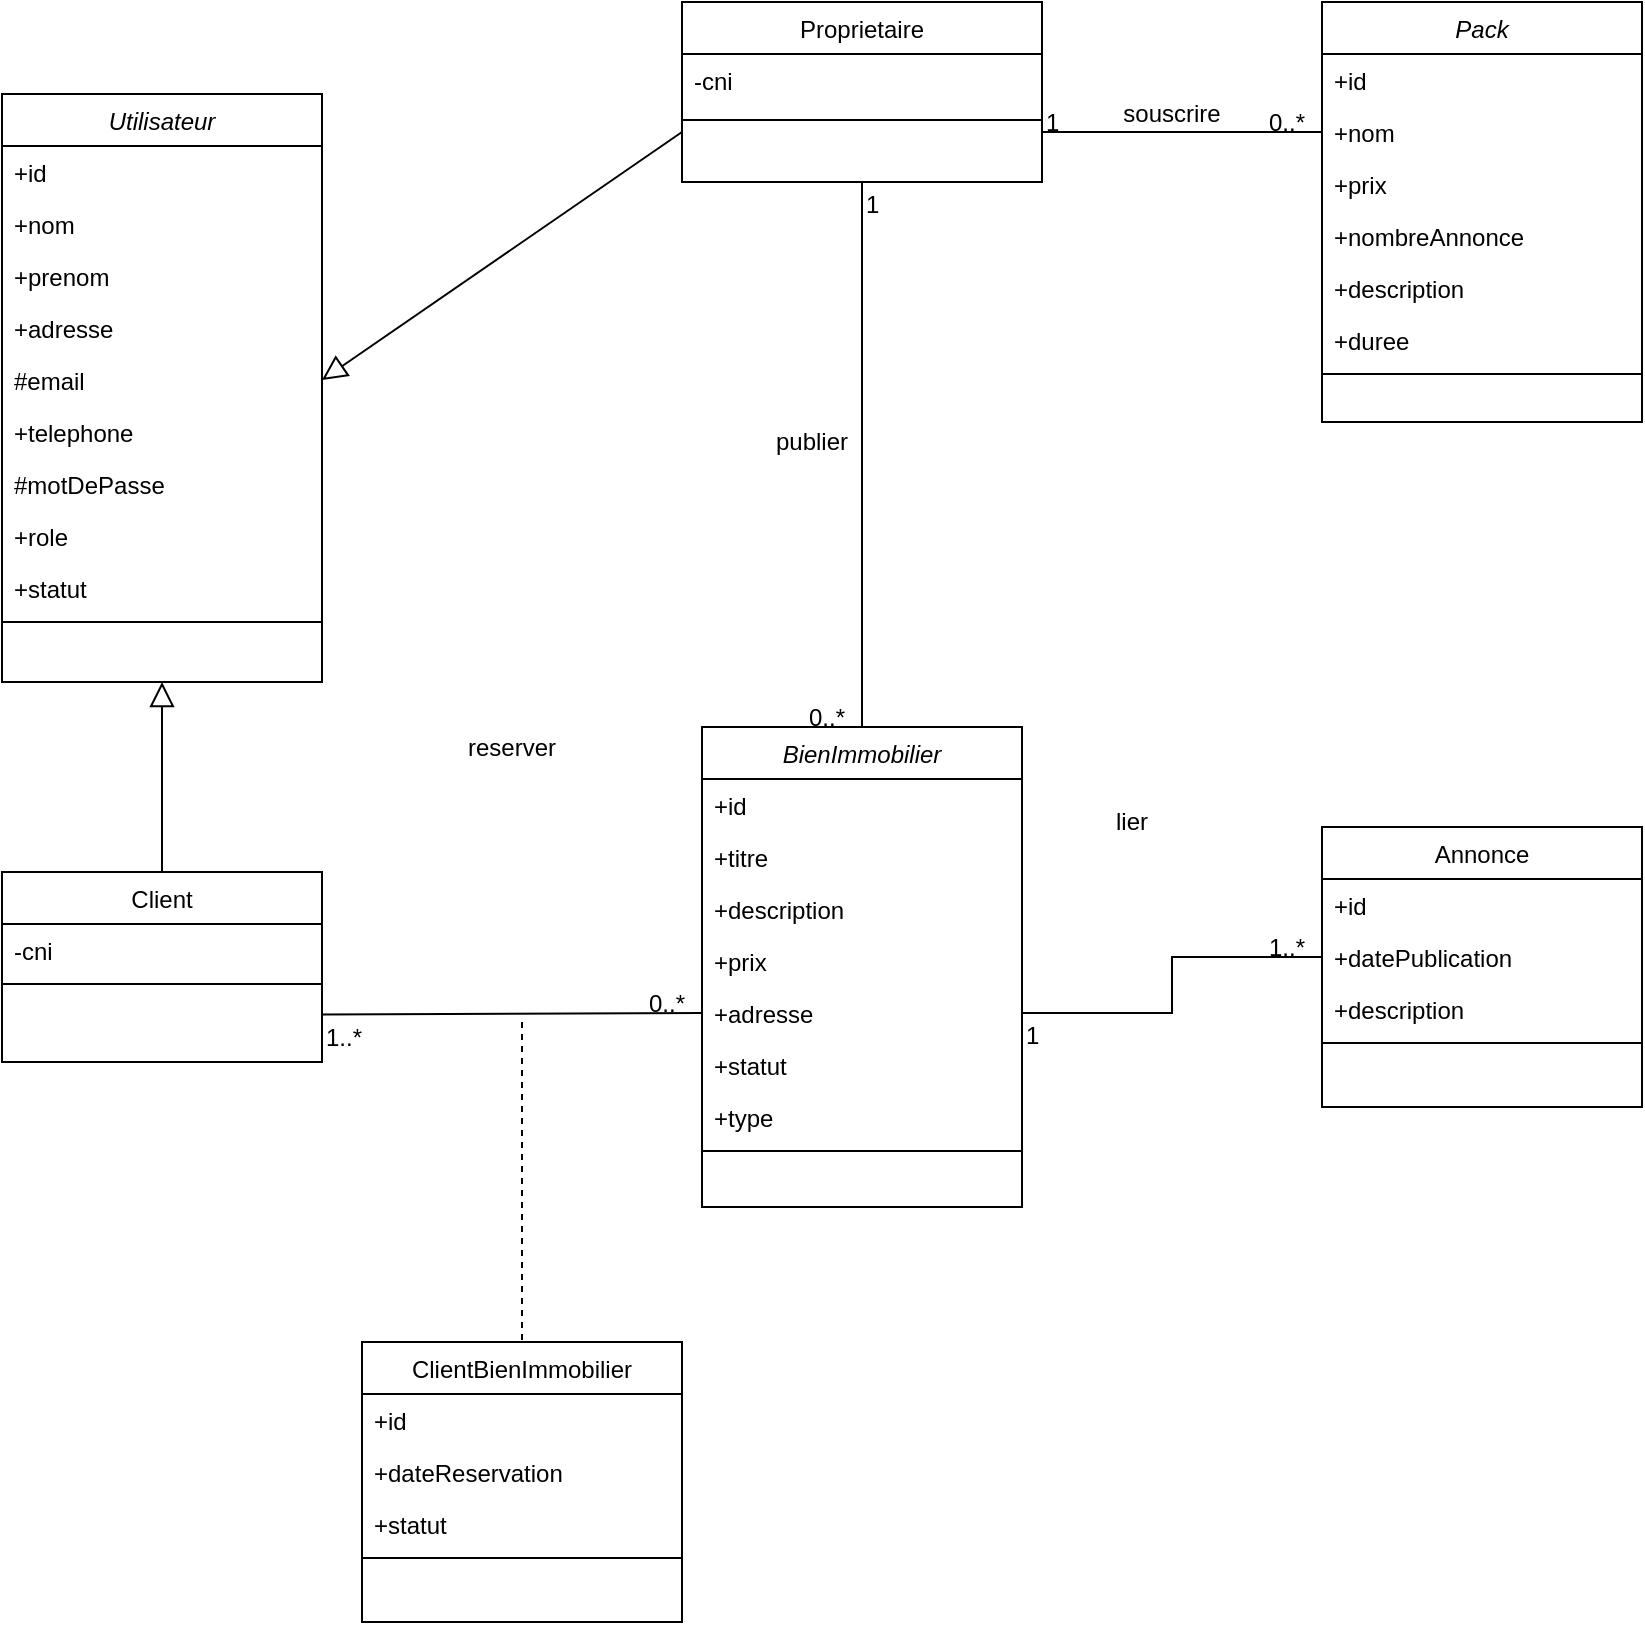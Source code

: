 <mxfile version="25.0.3">
  <diagram name="Page-1" id="t_hD77MALGRrmFzOyVO3">
    <mxGraphModel dx="1436" dy="714" grid="1" gridSize="10" guides="1" tooltips="1" connect="1" arrows="1" fold="1" page="1" pageScale="1" pageWidth="827" pageHeight="1169" math="0" shadow="0">
      <root>
        <mxCell id="0" />
        <mxCell id="1" parent="0" />
        <mxCell id="FBpg7KX4n1Z7LLz9qoYs-1" value="Utilisateur" style="swimlane;fontStyle=2;align=center;verticalAlign=top;childLayout=stackLayout;horizontal=1;startSize=26;horizontalStack=0;resizeParent=1;resizeLast=0;collapsible=1;marginBottom=0;rounded=0;shadow=0;strokeWidth=1;" vertex="1" parent="1">
          <mxGeometry x="100" y="186" width="160" height="294" as="geometry">
            <mxRectangle x="230" y="140" width="160" height="26" as="alternateBounds" />
          </mxGeometry>
        </mxCell>
        <mxCell id="FBpg7KX4n1Z7LLz9qoYs-2" value="+id" style="text;align=left;verticalAlign=top;spacingLeft=4;spacingRight=4;overflow=hidden;rotatable=0;points=[[0,0.5],[1,0.5]];portConstraint=eastwest;" vertex="1" parent="FBpg7KX4n1Z7LLz9qoYs-1">
          <mxGeometry y="26" width="160" height="26" as="geometry" />
        </mxCell>
        <mxCell id="FBpg7KX4n1Z7LLz9qoYs-3" value="+nom&#xa;" style="text;align=left;verticalAlign=top;spacingLeft=4;spacingRight=4;overflow=hidden;rotatable=0;points=[[0,0.5],[1,0.5]];portConstraint=eastwest;rounded=0;shadow=0;html=0;" vertex="1" parent="FBpg7KX4n1Z7LLz9qoYs-1">
          <mxGeometry y="52" width="160" height="26" as="geometry" />
        </mxCell>
        <mxCell id="FBpg7KX4n1Z7LLz9qoYs-34" value="+prenom" style="text;align=left;verticalAlign=top;spacingLeft=4;spacingRight=4;overflow=hidden;rotatable=0;points=[[0,0.5],[1,0.5]];portConstraint=eastwest;rounded=0;shadow=0;html=0;" vertex="1" parent="FBpg7KX4n1Z7LLz9qoYs-1">
          <mxGeometry y="78" width="160" height="26" as="geometry" />
        </mxCell>
        <mxCell id="FBpg7KX4n1Z7LLz9qoYs-4" value="+adresse" style="text;align=left;verticalAlign=top;spacingLeft=4;spacingRight=4;overflow=hidden;rotatable=0;points=[[0,0.5],[1,0.5]];portConstraint=eastwest;rounded=0;shadow=0;html=0;" vertex="1" parent="FBpg7KX4n1Z7LLz9qoYs-1">
          <mxGeometry y="104" width="160" height="26" as="geometry" />
        </mxCell>
        <mxCell id="FBpg7KX4n1Z7LLz9qoYs-39" value="#email" style="text;align=left;verticalAlign=top;spacingLeft=4;spacingRight=4;overflow=hidden;rotatable=0;points=[[0,0.5],[1,0.5]];portConstraint=eastwest;rounded=0;shadow=0;html=0;" vertex="1" parent="FBpg7KX4n1Z7LLz9qoYs-1">
          <mxGeometry y="130" width="160" height="26" as="geometry" />
        </mxCell>
        <mxCell id="FBpg7KX4n1Z7LLz9qoYs-36" value="+telephone" style="text;align=left;verticalAlign=top;spacingLeft=4;spacingRight=4;overflow=hidden;rotatable=0;points=[[0,0.5],[1,0.5]];portConstraint=eastwest;rounded=0;shadow=0;html=0;" vertex="1" parent="FBpg7KX4n1Z7LLz9qoYs-1">
          <mxGeometry y="156" width="160" height="26" as="geometry" />
        </mxCell>
        <mxCell id="FBpg7KX4n1Z7LLz9qoYs-35" value="#motDePasse" style="text;align=left;verticalAlign=top;spacingLeft=4;spacingRight=4;overflow=hidden;rotatable=0;points=[[0,0.5],[1,0.5]];portConstraint=eastwest;rounded=0;shadow=0;html=0;" vertex="1" parent="FBpg7KX4n1Z7LLz9qoYs-1">
          <mxGeometry y="182" width="160" height="26" as="geometry" />
        </mxCell>
        <mxCell id="FBpg7KX4n1Z7LLz9qoYs-38" value="+role" style="text;align=left;verticalAlign=top;spacingLeft=4;spacingRight=4;overflow=hidden;rotatable=0;points=[[0,0.5],[1,0.5]];portConstraint=eastwest;rounded=0;shadow=0;html=0;" vertex="1" parent="FBpg7KX4n1Z7LLz9qoYs-1">
          <mxGeometry y="208" width="160" height="26" as="geometry" />
        </mxCell>
        <mxCell id="FBpg7KX4n1Z7LLz9qoYs-33" value="+statut" style="text;align=left;verticalAlign=top;spacingLeft=4;spacingRight=4;overflow=hidden;rotatable=0;points=[[0,0.5],[1,0.5]];portConstraint=eastwest;rounded=0;shadow=0;html=0;" vertex="1" parent="FBpg7KX4n1Z7LLz9qoYs-1">
          <mxGeometry y="234" width="160" height="26" as="geometry" />
        </mxCell>
        <mxCell id="FBpg7KX4n1Z7LLz9qoYs-5" value="" style="line;html=1;strokeWidth=1;align=left;verticalAlign=middle;spacingTop=-1;spacingLeft=3;spacingRight=3;rotatable=0;labelPosition=right;points=[];portConstraint=eastwest;" vertex="1" parent="FBpg7KX4n1Z7LLz9qoYs-1">
          <mxGeometry y="260" width="160" height="8" as="geometry" />
        </mxCell>
        <mxCell id="FBpg7KX4n1Z7LLz9qoYs-18" value="Proprietaire" style="swimlane;fontStyle=0;align=center;verticalAlign=top;childLayout=stackLayout;horizontal=1;startSize=26;horizontalStack=0;resizeParent=1;resizeLast=0;collapsible=1;marginBottom=0;rounded=0;shadow=0;strokeWidth=1;" vertex="1" parent="1">
          <mxGeometry x="440" y="140" width="180" height="90" as="geometry">
            <mxRectangle x="550" y="140" width="160" height="26" as="alternateBounds" />
          </mxGeometry>
        </mxCell>
        <mxCell id="FBpg7KX4n1Z7LLz9qoYs-19" value="-cni" style="text;align=left;verticalAlign=top;spacingLeft=4;spacingRight=4;overflow=hidden;rotatable=0;points=[[0,0.5],[1,0.5]];portConstraint=eastwest;" vertex="1" parent="FBpg7KX4n1Z7LLz9qoYs-18">
          <mxGeometry y="26" width="180" height="26" as="geometry" />
        </mxCell>
        <mxCell id="FBpg7KX4n1Z7LLz9qoYs-24" value="" style="line;html=1;strokeWidth=1;align=left;verticalAlign=middle;spacingTop=-1;spacingLeft=3;spacingRight=3;rotatable=0;labelPosition=right;points=[];portConstraint=eastwest;" vertex="1" parent="FBpg7KX4n1Z7LLz9qoYs-18">
          <mxGeometry y="52" width="180" height="14" as="geometry" />
        </mxCell>
        <mxCell id="FBpg7KX4n1Z7LLz9qoYs-27" value="" style="endArrow=none;shadow=0;strokeWidth=1;rounded=0;endFill=0;exitX=1;exitY=0.5;exitDx=0;exitDy=0;entryX=0;entryY=0.5;entryDx=0;entryDy=0;edgeStyle=elbowEdgeStyle;" edge="1" parent="1" target="FBpg7KX4n1Z7LLz9qoYs-46">
          <mxGeometry x="0.5" y="41" relative="1" as="geometry">
            <mxPoint x="620" y="205" as="sourcePoint" />
            <mxPoint x="626" y="300" as="targetPoint" />
            <mxPoint x="-40" y="32" as="offset" />
          </mxGeometry>
        </mxCell>
        <mxCell id="FBpg7KX4n1Z7LLz9qoYs-28" value="1" style="resizable=0;align=left;verticalAlign=bottom;labelBackgroundColor=none;fontSize=12;" connectable="0" vertex="1" parent="FBpg7KX4n1Z7LLz9qoYs-27">
          <mxGeometry x="-1" relative="1" as="geometry">
            <mxPoint y="4" as="offset" />
          </mxGeometry>
        </mxCell>
        <mxCell id="FBpg7KX4n1Z7LLz9qoYs-29" value="0..*" style="resizable=0;align=right;verticalAlign=bottom;labelBackgroundColor=none;fontSize=12;" connectable="0" vertex="1" parent="FBpg7KX4n1Z7LLz9qoYs-27">
          <mxGeometry x="1" relative="1" as="geometry">
            <mxPoint x="-7" y="4" as="offset" />
          </mxGeometry>
        </mxCell>
        <mxCell id="FBpg7KX4n1Z7LLz9qoYs-40" value="Client" style="swimlane;fontStyle=0;align=center;verticalAlign=top;childLayout=stackLayout;horizontal=1;startSize=26;horizontalStack=0;resizeParent=1;resizeLast=0;collapsible=1;marginBottom=0;rounded=0;shadow=0;strokeWidth=1;" vertex="1" parent="1">
          <mxGeometry x="100" y="575" width="160" height="95" as="geometry">
            <mxRectangle x="550" y="140" width="160" height="26" as="alternateBounds" />
          </mxGeometry>
        </mxCell>
        <mxCell id="FBpg7KX4n1Z7LLz9qoYs-41" value="-cni" style="text;align=left;verticalAlign=top;spacingLeft=4;spacingRight=4;overflow=hidden;rotatable=0;points=[[0,0.5],[1,0.5]];portConstraint=eastwest;" vertex="1" parent="FBpg7KX4n1Z7LLz9qoYs-40">
          <mxGeometry y="26" width="160" height="26" as="geometry" />
        </mxCell>
        <mxCell id="FBpg7KX4n1Z7LLz9qoYs-43" value="" style="line;html=1;strokeWidth=1;align=left;verticalAlign=middle;spacingTop=-1;spacingLeft=3;spacingRight=3;rotatable=0;labelPosition=right;points=[];portConstraint=eastwest;" vertex="1" parent="FBpg7KX4n1Z7LLz9qoYs-40">
          <mxGeometry y="52" width="160" height="8" as="geometry" />
        </mxCell>
        <mxCell id="FBpg7KX4n1Z7LLz9qoYs-44" value="Pack" style="swimlane;fontStyle=2;align=center;verticalAlign=top;childLayout=stackLayout;horizontal=1;startSize=26;horizontalStack=0;resizeParent=1;resizeLast=0;collapsible=1;marginBottom=0;rounded=0;shadow=0;strokeWidth=1;" vertex="1" parent="1">
          <mxGeometry x="760" y="140" width="160" height="210" as="geometry">
            <mxRectangle x="230" y="140" width="160" height="26" as="alternateBounds" />
          </mxGeometry>
        </mxCell>
        <mxCell id="FBpg7KX4n1Z7LLz9qoYs-45" value="+id" style="text;align=left;verticalAlign=top;spacingLeft=4;spacingRight=4;overflow=hidden;rotatable=0;points=[[0,0.5],[1,0.5]];portConstraint=eastwest;" vertex="1" parent="FBpg7KX4n1Z7LLz9qoYs-44">
          <mxGeometry y="26" width="160" height="26" as="geometry" />
        </mxCell>
        <mxCell id="FBpg7KX4n1Z7LLz9qoYs-46" value="+nom&#xa;" style="text;align=left;verticalAlign=top;spacingLeft=4;spacingRight=4;overflow=hidden;rotatable=0;points=[[0,0.5],[1,0.5]];portConstraint=eastwest;rounded=0;shadow=0;html=0;" vertex="1" parent="FBpg7KX4n1Z7LLz9qoYs-44">
          <mxGeometry y="52" width="160" height="26" as="geometry" />
        </mxCell>
        <mxCell id="FBpg7KX4n1Z7LLz9qoYs-47" value="+prix" style="text;align=left;verticalAlign=top;spacingLeft=4;spacingRight=4;overflow=hidden;rotatable=0;points=[[0,0.5],[1,0.5]];portConstraint=eastwest;rounded=0;shadow=0;html=0;" vertex="1" parent="FBpg7KX4n1Z7LLz9qoYs-44">
          <mxGeometry y="78" width="160" height="26" as="geometry" />
        </mxCell>
        <mxCell id="FBpg7KX4n1Z7LLz9qoYs-48" value="+nombreAnnonce" style="text;align=left;verticalAlign=top;spacingLeft=4;spacingRight=4;overflow=hidden;rotatable=0;points=[[0,0.5],[1,0.5]];portConstraint=eastwest;rounded=0;shadow=0;html=0;" vertex="1" parent="FBpg7KX4n1Z7LLz9qoYs-44">
          <mxGeometry y="104" width="160" height="26" as="geometry" />
        </mxCell>
        <mxCell id="FBpg7KX4n1Z7LLz9qoYs-49" value="+description" style="text;align=left;verticalAlign=top;spacingLeft=4;spacingRight=4;overflow=hidden;rotatable=0;points=[[0,0.5],[1,0.5]];portConstraint=eastwest;rounded=0;shadow=0;html=0;" vertex="1" parent="FBpg7KX4n1Z7LLz9qoYs-44">
          <mxGeometry y="130" width="160" height="26" as="geometry" />
        </mxCell>
        <mxCell id="FBpg7KX4n1Z7LLz9qoYs-50" value="+duree" style="text;align=left;verticalAlign=top;spacingLeft=4;spacingRight=4;overflow=hidden;rotatable=0;points=[[0,0.5],[1,0.5]];portConstraint=eastwest;rounded=0;shadow=0;html=0;" vertex="1" parent="FBpg7KX4n1Z7LLz9qoYs-44">
          <mxGeometry y="156" width="160" height="26" as="geometry" />
        </mxCell>
        <mxCell id="FBpg7KX4n1Z7LLz9qoYs-54" value="" style="line;html=1;strokeWidth=1;align=left;verticalAlign=middle;spacingTop=-1;spacingLeft=3;spacingRight=3;rotatable=0;labelPosition=right;points=[];portConstraint=eastwest;" vertex="1" parent="FBpg7KX4n1Z7LLz9qoYs-44">
          <mxGeometry y="182" width="160" height="8" as="geometry" />
        </mxCell>
        <mxCell id="FBpg7KX4n1Z7LLz9qoYs-55" value="BienImmobilier" style="swimlane;fontStyle=2;align=center;verticalAlign=top;childLayout=stackLayout;horizontal=1;startSize=26;horizontalStack=0;resizeParent=1;resizeLast=0;collapsible=1;marginBottom=0;rounded=0;shadow=0;strokeWidth=1;" vertex="1" parent="1">
          <mxGeometry x="450" y="502.5" width="160" height="240" as="geometry">
            <mxRectangle x="230" y="140" width="160" height="26" as="alternateBounds" />
          </mxGeometry>
        </mxCell>
        <mxCell id="FBpg7KX4n1Z7LLz9qoYs-56" value="+id" style="text;align=left;verticalAlign=top;spacingLeft=4;spacingRight=4;overflow=hidden;rotatable=0;points=[[0,0.5],[1,0.5]];portConstraint=eastwest;" vertex="1" parent="FBpg7KX4n1Z7LLz9qoYs-55">
          <mxGeometry y="26" width="160" height="26" as="geometry" />
        </mxCell>
        <mxCell id="FBpg7KX4n1Z7LLz9qoYs-57" value="+titre" style="text;align=left;verticalAlign=top;spacingLeft=4;spacingRight=4;overflow=hidden;rotatable=0;points=[[0,0.5],[1,0.5]];portConstraint=eastwest;rounded=0;shadow=0;html=0;" vertex="1" parent="FBpg7KX4n1Z7LLz9qoYs-55">
          <mxGeometry y="52" width="160" height="26" as="geometry" />
        </mxCell>
        <mxCell id="FBpg7KX4n1Z7LLz9qoYs-60" value="+description" style="text;align=left;verticalAlign=top;spacingLeft=4;spacingRight=4;overflow=hidden;rotatable=0;points=[[0,0.5],[1,0.5]];portConstraint=eastwest;rounded=0;shadow=0;html=0;" vertex="1" parent="FBpg7KX4n1Z7LLz9qoYs-55">
          <mxGeometry y="78" width="160" height="26" as="geometry" />
        </mxCell>
        <mxCell id="FBpg7KX4n1Z7LLz9qoYs-58" value="+prix" style="text;align=left;verticalAlign=top;spacingLeft=4;spacingRight=4;overflow=hidden;rotatable=0;points=[[0,0.5],[1,0.5]];portConstraint=eastwest;rounded=0;shadow=0;html=0;" vertex="1" parent="FBpg7KX4n1Z7LLz9qoYs-55">
          <mxGeometry y="104" width="160" height="26" as="geometry" />
        </mxCell>
        <mxCell id="FBpg7KX4n1Z7LLz9qoYs-59" value="+adresse" style="text;align=left;verticalAlign=top;spacingLeft=4;spacingRight=4;overflow=hidden;rotatable=0;points=[[0,0.5],[1,0.5]];portConstraint=eastwest;rounded=0;shadow=0;html=0;" vertex="1" parent="FBpg7KX4n1Z7LLz9qoYs-55">
          <mxGeometry y="130" width="160" height="26" as="geometry" />
        </mxCell>
        <mxCell id="FBpg7KX4n1Z7LLz9qoYs-61" value="+statut" style="text;align=left;verticalAlign=top;spacingLeft=4;spacingRight=4;overflow=hidden;rotatable=0;points=[[0,0.5],[1,0.5]];portConstraint=eastwest;rounded=0;shadow=0;html=0;" vertex="1" parent="FBpg7KX4n1Z7LLz9qoYs-55">
          <mxGeometry y="156" width="160" height="26" as="geometry" />
        </mxCell>
        <mxCell id="FBpg7KX4n1Z7LLz9qoYs-65" value="+type" style="text;align=left;verticalAlign=top;spacingLeft=4;spacingRight=4;overflow=hidden;rotatable=0;points=[[0,0.5],[1,0.5]];portConstraint=eastwest;rounded=0;shadow=0;html=0;" vertex="1" parent="FBpg7KX4n1Z7LLz9qoYs-55">
          <mxGeometry y="182" width="160" height="26" as="geometry" />
        </mxCell>
        <mxCell id="FBpg7KX4n1Z7LLz9qoYs-62" value="" style="line;html=1;strokeWidth=1;align=left;verticalAlign=middle;spacingTop=-1;spacingLeft=3;spacingRight=3;rotatable=0;labelPosition=right;points=[];portConstraint=eastwest;" vertex="1" parent="FBpg7KX4n1Z7LLz9qoYs-55">
          <mxGeometry y="208" width="160" height="8" as="geometry" />
        </mxCell>
        <mxCell id="FBpg7KX4n1Z7LLz9qoYs-66" value="ClientBienImmobilier" style="swimlane;fontStyle=0;align=center;verticalAlign=top;childLayout=stackLayout;horizontal=1;startSize=26;horizontalStack=0;resizeParent=1;resizeLast=0;collapsible=1;marginBottom=0;rounded=0;shadow=0;strokeWidth=1;" vertex="1" parent="1">
          <mxGeometry x="280" y="810" width="160" height="140" as="geometry">
            <mxRectangle x="550" y="140" width="160" height="26" as="alternateBounds" />
          </mxGeometry>
        </mxCell>
        <mxCell id="FBpg7KX4n1Z7LLz9qoYs-67" value="+id" style="text;align=left;verticalAlign=top;spacingLeft=4;spacingRight=4;overflow=hidden;rotatable=0;points=[[0,0.5],[1,0.5]];portConstraint=eastwest;" vertex="1" parent="FBpg7KX4n1Z7LLz9qoYs-66">
          <mxGeometry y="26" width="160" height="26" as="geometry" />
        </mxCell>
        <mxCell id="FBpg7KX4n1Z7LLz9qoYs-70" value="+dateReservation" style="text;align=left;verticalAlign=top;spacingLeft=4;spacingRight=4;overflow=hidden;rotatable=0;points=[[0,0.5],[1,0.5]];portConstraint=eastwest;rounded=0;shadow=0;html=0;" vertex="1" parent="FBpg7KX4n1Z7LLz9qoYs-66">
          <mxGeometry y="52" width="160" height="26" as="geometry" />
        </mxCell>
        <mxCell id="FBpg7KX4n1Z7LLz9qoYs-68" value="+statut" style="text;align=left;verticalAlign=top;spacingLeft=4;spacingRight=4;overflow=hidden;rotatable=0;points=[[0,0.5],[1,0.5]];portConstraint=eastwest;rounded=0;shadow=0;html=0;" vertex="1" parent="FBpg7KX4n1Z7LLz9qoYs-66">
          <mxGeometry y="78" width="160" height="26" as="geometry" />
        </mxCell>
        <mxCell id="FBpg7KX4n1Z7LLz9qoYs-69" value="" style="line;html=1;strokeWidth=1;align=left;verticalAlign=middle;spacingTop=-1;spacingLeft=3;spacingRight=3;rotatable=0;labelPosition=right;points=[];portConstraint=eastwest;" vertex="1" parent="FBpg7KX4n1Z7LLz9qoYs-66">
          <mxGeometry y="104" width="160" height="8" as="geometry" />
        </mxCell>
        <mxCell id="FBpg7KX4n1Z7LLz9qoYs-71" value="Annonce" style="swimlane;fontStyle=0;align=center;verticalAlign=top;childLayout=stackLayout;horizontal=1;startSize=26;horizontalStack=0;resizeParent=1;resizeLast=0;collapsible=1;marginBottom=0;rounded=0;shadow=0;strokeWidth=1;" vertex="1" parent="1">
          <mxGeometry x="760" y="552.5" width="160" height="140" as="geometry">
            <mxRectangle x="550" y="140" width="160" height="26" as="alternateBounds" />
          </mxGeometry>
        </mxCell>
        <mxCell id="FBpg7KX4n1Z7LLz9qoYs-72" value="+id" style="text;align=left;verticalAlign=top;spacingLeft=4;spacingRight=4;overflow=hidden;rotatable=0;points=[[0,0.5],[1,0.5]];portConstraint=eastwest;" vertex="1" parent="FBpg7KX4n1Z7LLz9qoYs-71">
          <mxGeometry y="26" width="160" height="26" as="geometry" />
        </mxCell>
        <mxCell id="FBpg7KX4n1Z7LLz9qoYs-73" value="+datePublication" style="text;align=left;verticalAlign=top;spacingLeft=4;spacingRight=4;overflow=hidden;rotatable=0;points=[[0,0.5],[1,0.5]];portConstraint=eastwest;rounded=0;shadow=0;html=0;" vertex="1" parent="FBpg7KX4n1Z7LLz9qoYs-71">
          <mxGeometry y="52" width="160" height="26" as="geometry" />
        </mxCell>
        <mxCell id="FBpg7KX4n1Z7LLz9qoYs-74" value="+description" style="text;align=left;verticalAlign=top;spacingLeft=4;spacingRight=4;overflow=hidden;rotatable=0;points=[[0,0.5],[1,0.5]];portConstraint=eastwest;rounded=0;shadow=0;html=0;" vertex="1" parent="FBpg7KX4n1Z7LLz9qoYs-71">
          <mxGeometry y="78" width="160" height="26" as="geometry" />
        </mxCell>
        <mxCell id="FBpg7KX4n1Z7LLz9qoYs-75" value="" style="line;html=1;strokeWidth=1;align=left;verticalAlign=middle;spacingTop=-1;spacingLeft=3;spacingRight=3;rotatable=0;labelPosition=right;points=[];portConstraint=eastwest;" vertex="1" parent="FBpg7KX4n1Z7LLz9qoYs-71">
          <mxGeometry y="104" width="160" height="8" as="geometry" />
        </mxCell>
        <mxCell id="FBpg7KX4n1Z7LLz9qoYs-76" value="" style="endArrow=block;endSize=10;endFill=0;shadow=0;strokeWidth=1;rounded=0;elbow=vertical;exitX=0.5;exitY=0;exitDx=0;exitDy=0;entryX=0.5;entryY=1;entryDx=0;entryDy=0;" edge="1" parent="1" source="FBpg7KX4n1Z7LLz9qoYs-40" target="FBpg7KX4n1Z7LLz9qoYs-1">
          <mxGeometry width="160" relative="1" as="geometry">
            <mxPoint x="300" y="550" as="sourcePoint" />
            <mxPoint x="300" y="480" as="targetPoint" />
          </mxGeometry>
        </mxCell>
        <mxCell id="FBpg7KX4n1Z7LLz9qoYs-77" value="" style="endArrow=block;endSize=10;endFill=0;shadow=0;strokeWidth=1;rounded=0;elbow=vertical;entryX=1;entryY=0.5;entryDx=0;entryDy=0;exitX=0;exitY=0.5;exitDx=0;exitDy=0;" edge="1" parent="1" target="FBpg7KX4n1Z7LLz9qoYs-39">
          <mxGeometry width="160" relative="1" as="geometry">
            <mxPoint x="440" y="205" as="sourcePoint" />
            <mxPoint x="390" y="290" as="targetPoint" />
          </mxGeometry>
        </mxCell>
        <mxCell id="FBpg7KX4n1Z7LLz9qoYs-83" value="&lt;font style=&quot;vertical-align: inherit;&quot;&gt;&lt;font style=&quot;vertical-align: inherit;&quot;&gt;souscrire&lt;/font&gt;&lt;/font&gt;" style="text;html=1;align=center;verticalAlign=middle;whiteSpace=wrap;rounded=0;" vertex="1" parent="1">
          <mxGeometry x="660" y="186" width="50" height="20" as="geometry" />
        </mxCell>
        <mxCell id="FBpg7KX4n1Z7LLz9qoYs-91" value="" style="endArrow=none;shadow=0;strokeWidth=1;rounded=0;endFill=0;entryX=0.5;entryY=0;entryDx=0;entryDy=0;exitX=0.5;exitY=1;exitDx=0;exitDy=0;" edge="1" parent="1" source="FBpg7KX4n1Z7LLz9qoYs-18" target="FBpg7KX4n1Z7LLz9qoYs-55">
          <mxGeometry x="0.5" y="41" relative="1" as="geometry">
            <mxPoint x="459.58" y="250" as="sourcePoint" />
            <mxPoint x="459.58" y="340" as="targetPoint" />
            <mxPoint x="-40" y="32" as="offset" />
          </mxGeometry>
        </mxCell>
        <mxCell id="FBpg7KX4n1Z7LLz9qoYs-92" value="1" style="resizable=0;align=left;verticalAlign=bottom;labelBackgroundColor=none;fontSize=12;" connectable="0" vertex="1" parent="FBpg7KX4n1Z7LLz9qoYs-91">
          <mxGeometry x="-1" relative="1" as="geometry">
            <mxPoint y="20" as="offset" />
          </mxGeometry>
        </mxCell>
        <mxCell id="FBpg7KX4n1Z7LLz9qoYs-93" value="0..*" style="resizable=0;align=right;verticalAlign=bottom;labelBackgroundColor=none;fontSize=12;" connectable="0" vertex="1" parent="FBpg7KX4n1Z7LLz9qoYs-91">
          <mxGeometry x="1" relative="1" as="geometry">
            <mxPoint x="-7" y="4" as="offset" />
          </mxGeometry>
        </mxCell>
        <mxCell id="FBpg7KX4n1Z7LLz9qoYs-94" value="&lt;font style=&quot;vertical-align: inherit;&quot;&gt;&lt;font style=&quot;vertical-align: inherit;&quot;&gt;publier&lt;/font&gt;&lt;/font&gt;" style="text;html=1;align=center;verticalAlign=middle;whiteSpace=wrap;rounded=0;" vertex="1" parent="1">
          <mxGeometry x="480" y="350" width="50" height="20" as="geometry" />
        </mxCell>
        <mxCell id="FBpg7KX4n1Z7LLz9qoYs-95" value="" style="endArrow=none;shadow=0;strokeWidth=1;rounded=0;endFill=0;exitX=1;exitY=0.5;exitDx=0;exitDy=0;entryX=0;entryY=0.5;entryDx=0;entryDy=0;edgeStyle=elbowEdgeStyle;" edge="1" parent="1" source="FBpg7KX4n1Z7LLz9qoYs-59" target="FBpg7KX4n1Z7LLz9qoYs-73">
          <mxGeometry x="0.5" y="41" relative="1" as="geometry">
            <mxPoint x="540" y="500" as="sourcePoint" />
            <mxPoint x="660" y="500" as="targetPoint" />
            <mxPoint x="-40" y="32" as="offset" />
          </mxGeometry>
        </mxCell>
        <mxCell id="FBpg7KX4n1Z7LLz9qoYs-96" value="1" style="resizable=0;align=left;verticalAlign=bottom;labelBackgroundColor=none;fontSize=12;" connectable="0" vertex="1" parent="FBpg7KX4n1Z7LLz9qoYs-95">
          <mxGeometry x="-1" relative="1" as="geometry">
            <mxPoint y="20" as="offset" />
          </mxGeometry>
        </mxCell>
        <mxCell id="FBpg7KX4n1Z7LLz9qoYs-97" value="1..*" style="resizable=0;align=right;verticalAlign=bottom;labelBackgroundColor=none;fontSize=12;" connectable="0" vertex="1" parent="FBpg7KX4n1Z7LLz9qoYs-95">
          <mxGeometry x="1" relative="1" as="geometry">
            <mxPoint x="-7" y="4" as="offset" />
          </mxGeometry>
        </mxCell>
        <mxCell id="FBpg7KX4n1Z7LLz9qoYs-98" value="&lt;font style=&quot;vertical-align: inherit;&quot;&gt;&lt;font style=&quot;vertical-align: inherit;&quot;&gt;lier&lt;/font&gt;&lt;/font&gt;" style="text;html=1;align=center;verticalAlign=middle;whiteSpace=wrap;rounded=0;" vertex="1" parent="1">
          <mxGeometry x="640" y="540" width="50" height="20" as="geometry" />
        </mxCell>
        <mxCell id="FBpg7KX4n1Z7LLz9qoYs-99" value="" style="endArrow=none;shadow=0;strokeWidth=1;rounded=0;endFill=0;entryX=0;entryY=0.5;entryDx=0;entryDy=0;exitX=1;exitY=0.75;exitDx=0;exitDy=0;" edge="1" parent="1" source="FBpg7KX4n1Z7LLz9qoYs-40" target="FBpg7KX4n1Z7LLz9qoYs-59">
          <mxGeometry x="0.5" y="41" relative="1" as="geometry">
            <mxPoint x="260" y="640.0" as="sourcePoint" />
            <mxPoint x="330" y="630" as="targetPoint" />
            <mxPoint x="-40" y="32" as="offset" />
          </mxGeometry>
        </mxCell>
        <mxCell id="FBpg7KX4n1Z7LLz9qoYs-100" value="1..*" style="resizable=0;align=left;verticalAlign=bottom;labelBackgroundColor=none;fontSize=12;" connectable="0" vertex="1" parent="FBpg7KX4n1Z7LLz9qoYs-99">
          <mxGeometry x="-1" relative="1" as="geometry">
            <mxPoint y="20" as="offset" />
          </mxGeometry>
        </mxCell>
        <mxCell id="FBpg7KX4n1Z7LLz9qoYs-101" value="0..*" style="resizable=0;align=right;verticalAlign=bottom;labelBackgroundColor=none;fontSize=12;" connectable="0" vertex="1" parent="FBpg7KX4n1Z7LLz9qoYs-99">
          <mxGeometry x="1" relative="1" as="geometry">
            <mxPoint x="-7" y="4" as="offset" />
          </mxGeometry>
        </mxCell>
        <mxCell id="FBpg7KX4n1Z7LLz9qoYs-103" value="&lt;font style=&quot;vertical-align: inherit;&quot;&gt;&lt;font style=&quot;vertical-align: inherit;&quot;&gt;reserver&lt;/font&gt;&lt;/font&gt;" style="text;html=1;align=center;verticalAlign=middle;whiteSpace=wrap;rounded=0;" vertex="1" parent="1">
          <mxGeometry x="330" y="502.5" width="50" height="20" as="geometry" />
        </mxCell>
        <mxCell id="FBpg7KX4n1Z7LLz9qoYs-104" value="" style="endArrow=none;shadow=0;strokeWidth=1;rounded=0;endFill=0;entryX=0.5;entryY=0;entryDx=0;entryDy=0;dashed=1;" edge="1" parent="1" target="FBpg7KX4n1Z7LLz9qoYs-66">
          <mxGeometry x="0.5" y="41" relative="1" as="geometry">
            <mxPoint x="360" y="650" as="sourcePoint" />
            <mxPoint x="179.41" y="852.5" as="targetPoint" />
            <mxPoint x="-40" y="32" as="offset" />
          </mxGeometry>
        </mxCell>
      </root>
    </mxGraphModel>
  </diagram>
</mxfile>

